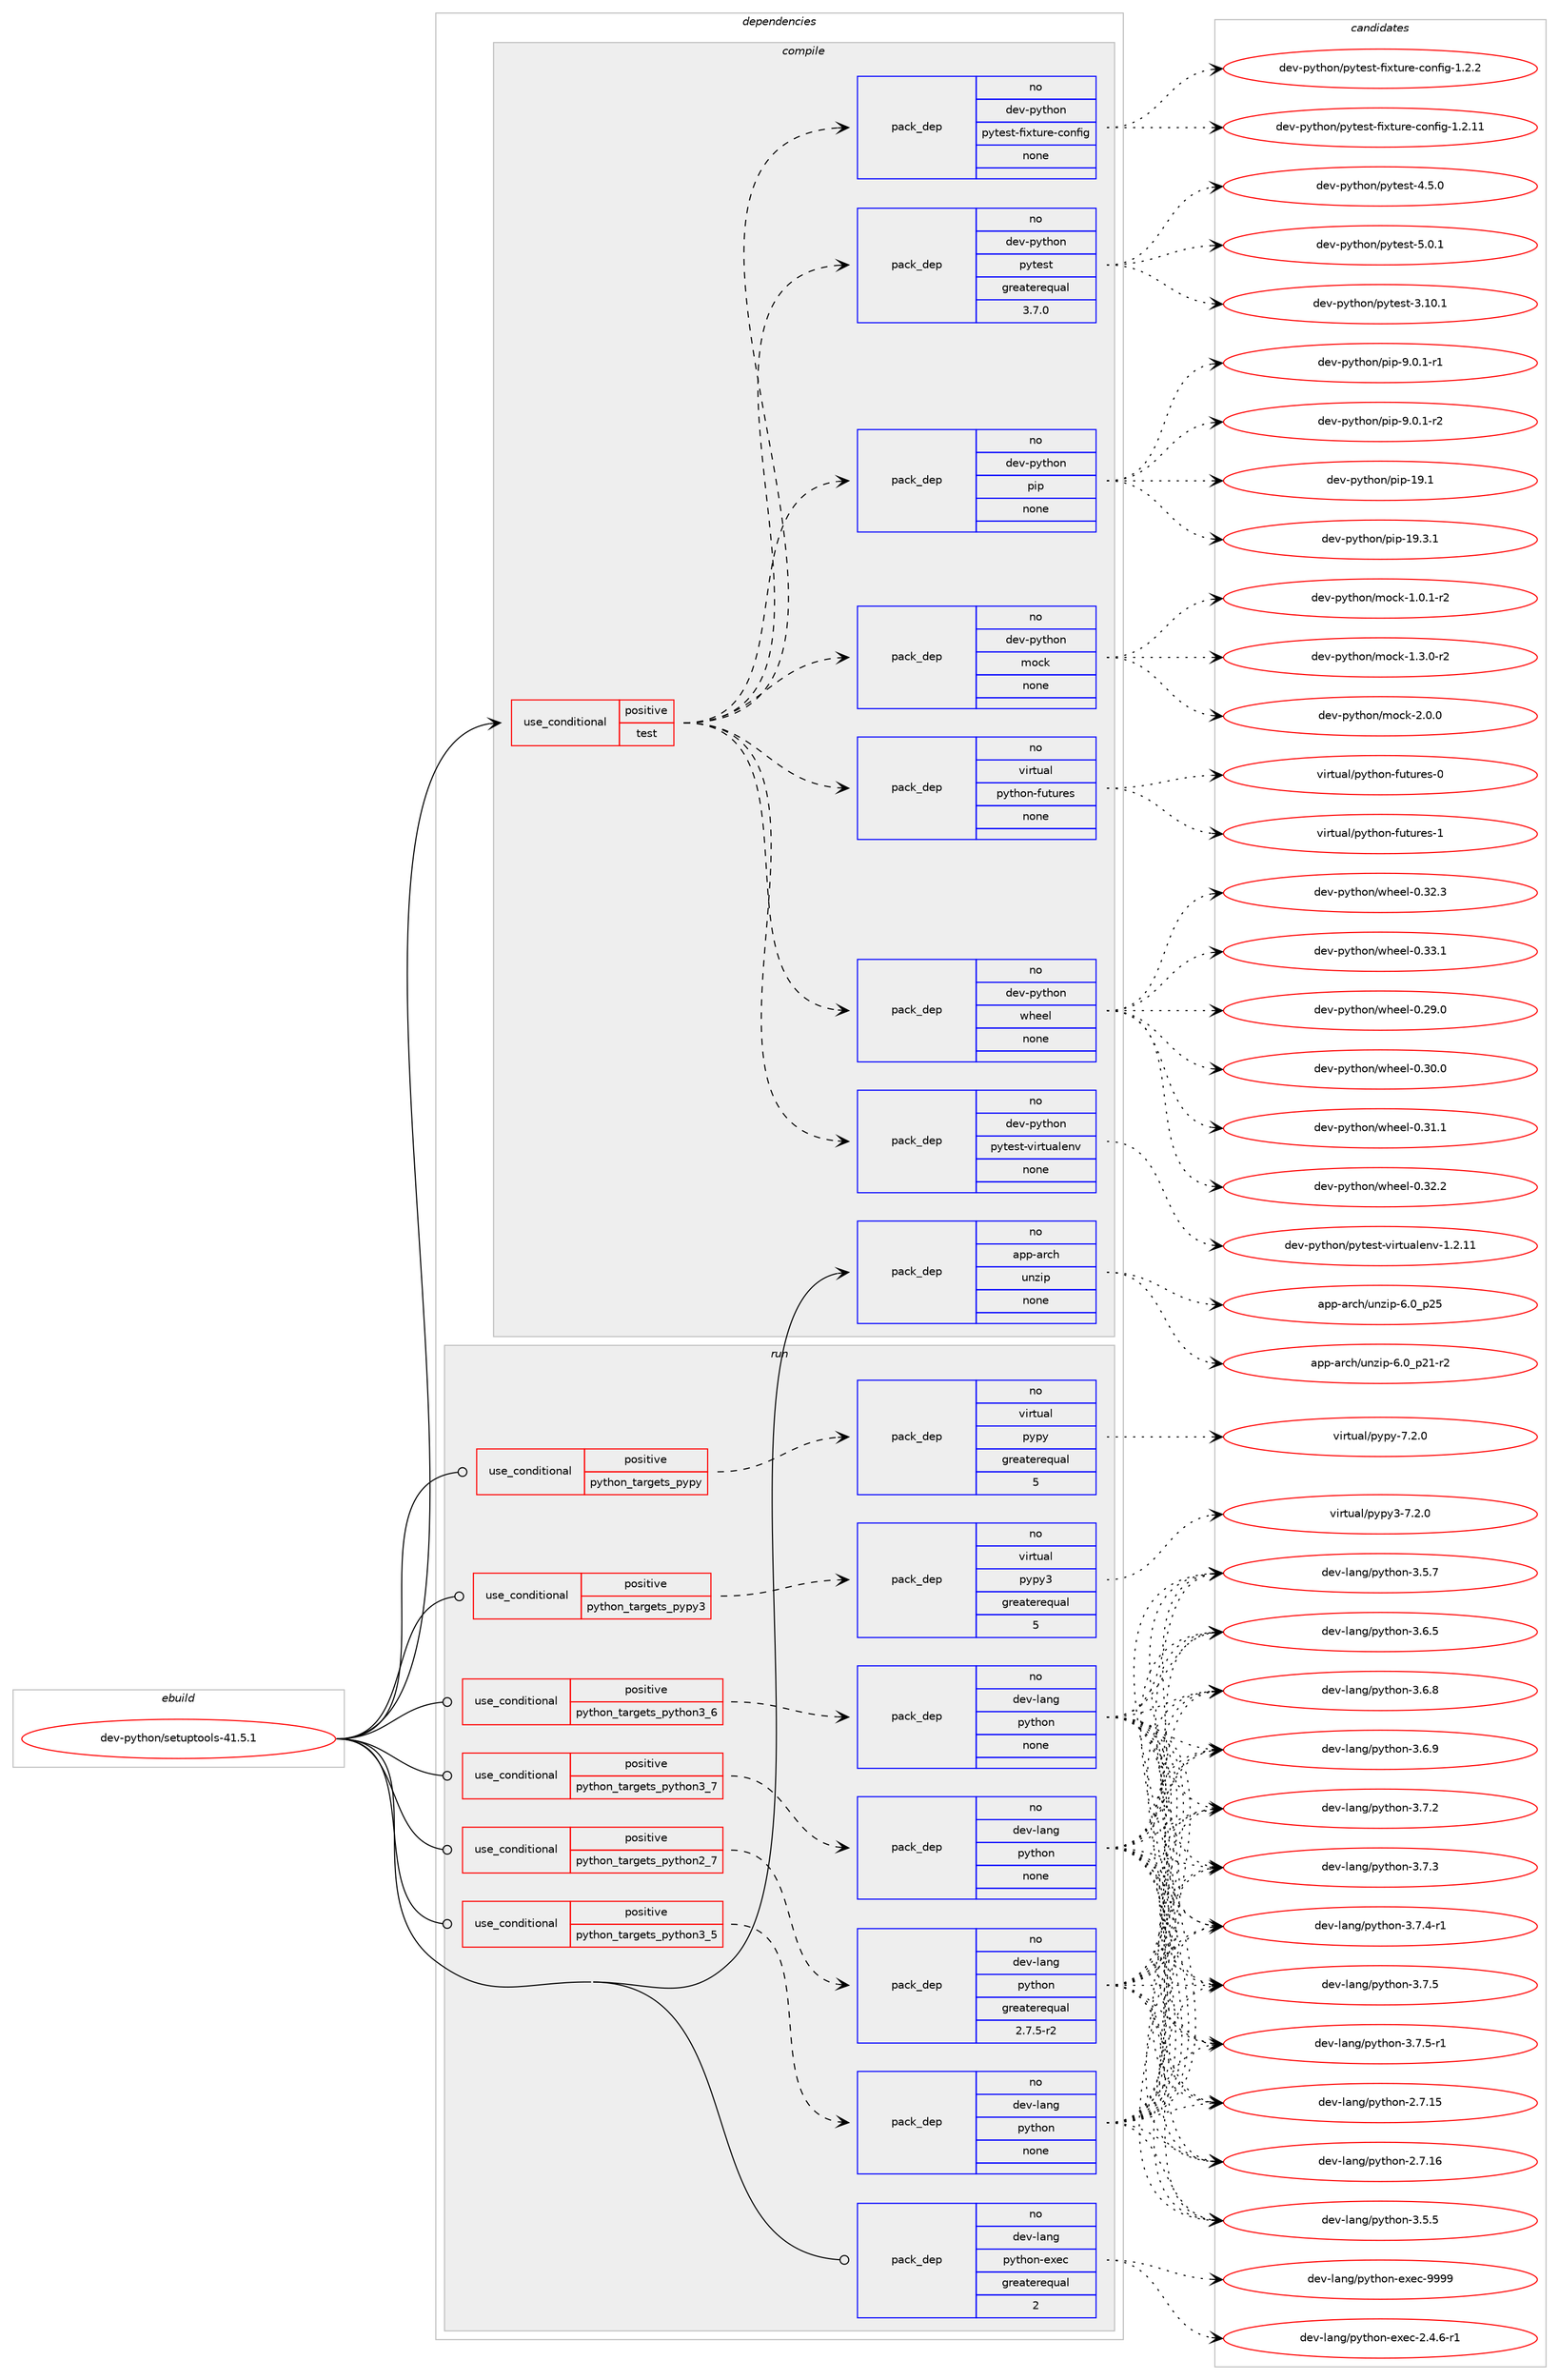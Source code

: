 digraph prolog {

# *************
# Graph options
# *************

newrank=true;
concentrate=true;
compound=true;
graph [rankdir=LR,fontname=Helvetica,fontsize=10,ranksep=1.5];#, ranksep=2.5, nodesep=0.2];
edge  [arrowhead=vee];
node  [fontname=Helvetica,fontsize=10];

# **********
# The ebuild
# **********

subgraph cluster_leftcol {
color=gray;
rank=same;
label=<<i>ebuild</i>>;
id [label="dev-python/setuptools-41.5.1", color=red, width=4, href="../dev-python/setuptools-41.5.1.svg"];
}

# ****************
# The dependencies
# ****************

subgraph cluster_midcol {
color=gray;
label=<<i>dependencies</i>>;
subgraph cluster_compile {
fillcolor="#eeeeee";
style=filled;
label=<<i>compile</i>>;
subgraph cond149249 {
dependency636960 [label=<<TABLE BORDER="0" CELLBORDER="1" CELLSPACING="0" CELLPADDING="4"><TR><TD ROWSPAN="3" CELLPADDING="10">use_conditional</TD></TR><TR><TD>positive</TD></TR><TR><TD>test</TD></TR></TABLE>>, shape=none, color=red];
subgraph pack475830 {
dependency636961 [label=<<TABLE BORDER="0" CELLBORDER="1" CELLSPACING="0" CELLPADDING="4" WIDTH="220"><TR><TD ROWSPAN="6" CELLPADDING="30">pack_dep</TD></TR><TR><TD WIDTH="110">no</TD></TR><TR><TD>dev-python</TD></TR><TR><TD>mock</TD></TR><TR><TD>none</TD></TR><TR><TD></TD></TR></TABLE>>, shape=none, color=blue];
}
dependency636960:e -> dependency636961:w [weight=20,style="dashed",arrowhead="vee"];
subgraph pack475831 {
dependency636962 [label=<<TABLE BORDER="0" CELLBORDER="1" CELLSPACING="0" CELLPADDING="4" WIDTH="220"><TR><TD ROWSPAN="6" CELLPADDING="30">pack_dep</TD></TR><TR><TD WIDTH="110">no</TD></TR><TR><TD>dev-python</TD></TR><TR><TD>pip</TD></TR><TR><TD>none</TD></TR><TR><TD></TD></TR></TABLE>>, shape=none, color=blue];
}
dependency636960:e -> dependency636962:w [weight=20,style="dashed",arrowhead="vee"];
subgraph pack475832 {
dependency636963 [label=<<TABLE BORDER="0" CELLBORDER="1" CELLSPACING="0" CELLPADDING="4" WIDTH="220"><TR><TD ROWSPAN="6" CELLPADDING="30">pack_dep</TD></TR><TR><TD WIDTH="110">no</TD></TR><TR><TD>dev-python</TD></TR><TR><TD>pytest</TD></TR><TR><TD>greaterequal</TD></TR><TR><TD>3.7.0</TD></TR></TABLE>>, shape=none, color=blue];
}
dependency636960:e -> dependency636963:w [weight=20,style="dashed",arrowhead="vee"];
subgraph pack475833 {
dependency636964 [label=<<TABLE BORDER="0" CELLBORDER="1" CELLSPACING="0" CELLPADDING="4" WIDTH="220"><TR><TD ROWSPAN="6" CELLPADDING="30">pack_dep</TD></TR><TR><TD WIDTH="110">no</TD></TR><TR><TD>dev-python</TD></TR><TR><TD>pytest-fixture-config</TD></TR><TR><TD>none</TD></TR><TR><TD></TD></TR></TABLE>>, shape=none, color=blue];
}
dependency636960:e -> dependency636964:w [weight=20,style="dashed",arrowhead="vee"];
subgraph pack475834 {
dependency636965 [label=<<TABLE BORDER="0" CELLBORDER="1" CELLSPACING="0" CELLPADDING="4" WIDTH="220"><TR><TD ROWSPAN="6" CELLPADDING="30">pack_dep</TD></TR><TR><TD WIDTH="110">no</TD></TR><TR><TD>dev-python</TD></TR><TR><TD>pytest-virtualenv</TD></TR><TR><TD>none</TD></TR><TR><TD></TD></TR></TABLE>>, shape=none, color=blue];
}
dependency636960:e -> dependency636965:w [weight=20,style="dashed",arrowhead="vee"];
subgraph pack475835 {
dependency636966 [label=<<TABLE BORDER="0" CELLBORDER="1" CELLSPACING="0" CELLPADDING="4" WIDTH="220"><TR><TD ROWSPAN="6" CELLPADDING="30">pack_dep</TD></TR><TR><TD WIDTH="110">no</TD></TR><TR><TD>dev-python</TD></TR><TR><TD>wheel</TD></TR><TR><TD>none</TD></TR><TR><TD></TD></TR></TABLE>>, shape=none, color=blue];
}
dependency636960:e -> dependency636966:w [weight=20,style="dashed",arrowhead="vee"];
subgraph pack475836 {
dependency636967 [label=<<TABLE BORDER="0" CELLBORDER="1" CELLSPACING="0" CELLPADDING="4" WIDTH="220"><TR><TD ROWSPAN="6" CELLPADDING="30">pack_dep</TD></TR><TR><TD WIDTH="110">no</TD></TR><TR><TD>virtual</TD></TR><TR><TD>python-futures</TD></TR><TR><TD>none</TD></TR><TR><TD></TD></TR></TABLE>>, shape=none, color=blue];
}
dependency636960:e -> dependency636967:w [weight=20,style="dashed",arrowhead="vee"];
}
id:e -> dependency636960:w [weight=20,style="solid",arrowhead="vee"];
subgraph pack475837 {
dependency636968 [label=<<TABLE BORDER="0" CELLBORDER="1" CELLSPACING="0" CELLPADDING="4" WIDTH="220"><TR><TD ROWSPAN="6" CELLPADDING="30">pack_dep</TD></TR><TR><TD WIDTH="110">no</TD></TR><TR><TD>app-arch</TD></TR><TR><TD>unzip</TD></TR><TR><TD>none</TD></TR><TR><TD></TD></TR></TABLE>>, shape=none, color=blue];
}
id:e -> dependency636968:w [weight=20,style="solid",arrowhead="vee"];
}
subgraph cluster_compileandrun {
fillcolor="#eeeeee";
style=filled;
label=<<i>compile and run</i>>;
}
subgraph cluster_run {
fillcolor="#eeeeee";
style=filled;
label=<<i>run</i>>;
subgraph cond149250 {
dependency636969 [label=<<TABLE BORDER="0" CELLBORDER="1" CELLSPACING="0" CELLPADDING="4"><TR><TD ROWSPAN="3" CELLPADDING="10">use_conditional</TD></TR><TR><TD>positive</TD></TR><TR><TD>python_targets_pypy</TD></TR></TABLE>>, shape=none, color=red];
subgraph pack475838 {
dependency636970 [label=<<TABLE BORDER="0" CELLBORDER="1" CELLSPACING="0" CELLPADDING="4" WIDTH="220"><TR><TD ROWSPAN="6" CELLPADDING="30">pack_dep</TD></TR><TR><TD WIDTH="110">no</TD></TR><TR><TD>virtual</TD></TR><TR><TD>pypy</TD></TR><TR><TD>greaterequal</TD></TR><TR><TD>5</TD></TR></TABLE>>, shape=none, color=blue];
}
dependency636969:e -> dependency636970:w [weight=20,style="dashed",arrowhead="vee"];
}
id:e -> dependency636969:w [weight=20,style="solid",arrowhead="odot"];
subgraph cond149251 {
dependency636971 [label=<<TABLE BORDER="0" CELLBORDER="1" CELLSPACING="0" CELLPADDING="4"><TR><TD ROWSPAN="3" CELLPADDING="10">use_conditional</TD></TR><TR><TD>positive</TD></TR><TR><TD>python_targets_pypy3</TD></TR></TABLE>>, shape=none, color=red];
subgraph pack475839 {
dependency636972 [label=<<TABLE BORDER="0" CELLBORDER="1" CELLSPACING="0" CELLPADDING="4" WIDTH="220"><TR><TD ROWSPAN="6" CELLPADDING="30">pack_dep</TD></TR><TR><TD WIDTH="110">no</TD></TR><TR><TD>virtual</TD></TR><TR><TD>pypy3</TD></TR><TR><TD>greaterequal</TD></TR><TR><TD>5</TD></TR></TABLE>>, shape=none, color=blue];
}
dependency636971:e -> dependency636972:w [weight=20,style="dashed",arrowhead="vee"];
}
id:e -> dependency636971:w [weight=20,style="solid",arrowhead="odot"];
subgraph cond149252 {
dependency636973 [label=<<TABLE BORDER="0" CELLBORDER="1" CELLSPACING="0" CELLPADDING="4"><TR><TD ROWSPAN="3" CELLPADDING="10">use_conditional</TD></TR><TR><TD>positive</TD></TR><TR><TD>python_targets_python2_7</TD></TR></TABLE>>, shape=none, color=red];
subgraph pack475840 {
dependency636974 [label=<<TABLE BORDER="0" CELLBORDER="1" CELLSPACING="0" CELLPADDING="4" WIDTH="220"><TR><TD ROWSPAN="6" CELLPADDING="30">pack_dep</TD></TR><TR><TD WIDTH="110">no</TD></TR><TR><TD>dev-lang</TD></TR><TR><TD>python</TD></TR><TR><TD>greaterequal</TD></TR><TR><TD>2.7.5-r2</TD></TR></TABLE>>, shape=none, color=blue];
}
dependency636973:e -> dependency636974:w [weight=20,style="dashed",arrowhead="vee"];
}
id:e -> dependency636973:w [weight=20,style="solid",arrowhead="odot"];
subgraph cond149253 {
dependency636975 [label=<<TABLE BORDER="0" CELLBORDER="1" CELLSPACING="0" CELLPADDING="4"><TR><TD ROWSPAN="3" CELLPADDING="10">use_conditional</TD></TR><TR><TD>positive</TD></TR><TR><TD>python_targets_python3_5</TD></TR></TABLE>>, shape=none, color=red];
subgraph pack475841 {
dependency636976 [label=<<TABLE BORDER="0" CELLBORDER="1" CELLSPACING="0" CELLPADDING="4" WIDTH="220"><TR><TD ROWSPAN="6" CELLPADDING="30">pack_dep</TD></TR><TR><TD WIDTH="110">no</TD></TR><TR><TD>dev-lang</TD></TR><TR><TD>python</TD></TR><TR><TD>none</TD></TR><TR><TD></TD></TR></TABLE>>, shape=none, color=blue];
}
dependency636975:e -> dependency636976:w [weight=20,style="dashed",arrowhead="vee"];
}
id:e -> dependency636975:w [weight=20,style="solid",arrowhead="odot"];
subgraph cond149254 {
dependency636977 [label=<<TABLE BORDER="0" CELLBORDER="1" CELLSPACING="0" CELLPADDING="4"><TR><TD ROWSPAN="3" CELLPADDING="10">use_conditional</TD></TR><TR><TD>positive</TD></TR><TR><TD>python_targets_python3_6</TD></TR></TABLE>>, shape=none, color=red];
subgraph pack475842 {
dependency636978 [label=<<TABLE BORDER="0" CELLBORDER="1" CELLSPACING="0" CELLPADDING="4" WIDTH="220"><TR><TD ROWSPAN="6" CELLPADDING="30">pack_dep</TD></TR><TR><TD WIDTH="110">no</TD></TR><TR><TD>dev-lang</TD></TR><TR><TD>python</TD></TR><TR><TD>none</TD></TR><TR><TD></TD></TR></TABLE>>, shape=none, color=blue];
}
dependency636977:e -> dependency636978:w [weight=20,style="dashed",arrowhead="vee"];
}
id:e -> dependency636977:w [weight=20,style="solid",arrowhead="odot"];
subgraph cond149255 {
dependency636979 [label=<<TABLE BORDER="0" CELLBORDER="1" CELLSPACING="0" CELLPADDING="4"><TR><TD ROWSPAN="3" CELLPADDING="10">use_conditional</TD></TR><TR><TD>positive</TD></TR><TR><TD>python_targets_python3_7</TD></TR></TABLE>>, shape=none, color=red];
subgraph pack475843 {
dependency636980 [label=<<TABLE BORDER="0" CELLBORDER="1" CELLSPACING="0" CELLPADDING="4" WIDTH="220"><TR><TD ROWSPAN="6" CELLPADDING="30">pack_dep</TD></TR><TR><TD WIDTH="110">no</TD></TR><TR><TD>dev-lang</TD></TR><TR><TD>python</TD></TR><TR><TD>none</TD></TR><TR><TD></TD></TR></TABLE>>, shape=none, color=blue];
}
dependency636979:e -> dependency636980:w [weight=20,style="dashed",arrowhead="vee"];
}
id:e -> dependency636979:w [weight=20,style="solid",arrowhead="odot"];
subgraph pack475844 {
dependency636981 [label=<<TABLE BORDER="0" CELLBORDER="1" CELLSPACING="0" CELLPADDING="4" WIDTH="220"><TR><TD ROWSPAN="6" CELLPADDING="30">pack_dep</TD></TR><TR><TD WIDTH="110">no</TD></TR><TR><TD>dev-lang</TD></TR><TR><TD>python-exec</TD></TR><TR><TD>greaterequal</TD></TR><TR><TD>2</TD></TR></TABLE>>, shape=none, color=blue];
}
id:e -> dependency636981:w [weight=20,style="solid",arrowhead="odot"];
}
}

# **************
# The candidates
# **************

subgraph cluster_choices {
rank=same;
color=gray;
label=<<i>candidates</i>>;

subgraph choice475830 {
color=black;
nodesep=1;
choice1001011184511212111610411111047109111991074549464846494511450 [label="dev-python/mock-1.0.1-r2", color=red, width=4,href="../dev-python/mock-1.0.1-r2.svg"];
choice1001011184511212111610411111047109111991074549465146484511450 [label="dev-python/mock-1.3.0-r2", color=red, width=4,href="../dev-python/mock-1.3.0-r2.svg"];
choice100101118451121211161041111104710911199107455046484648 [label="dev-python/mock-2.0.0", color=red, width=4,href="../dev-python/mock-2.0.0.svg"];
dependency636961:e -> choice1001011184511212111610411111047109111991074549464846494511450:w [style=dotted,weight="100"];
dependency636961:e -> choice1001011184511212111610411111047109111991074549465146484511450:w [style=dotted,weight="100"];
dependency636961:e -> choice100101118451121211161041111104710911199107455046484648:w [style=dotted,weight="100"];
}
subgraph choice475831 {
color=black;
nodesep=1;
choice10010111845112121116104111110471121051124549574649 [label="dev-python/pip-19.1", color=red, width=4,href="../dev-python/pip-19.1.svg"];
choice100101118451121211161041111104711210511245495746514649 [label="dev-python/pip-19.3.1", color=red, width=4,href="../dev-python/pip-19.3.1.svg"];
choice10010111845112121116104111110471121051124557464846494511449 [label="dev-python/pip-9.0.1-r1", color=red, width=4,href="../dev-python/pip-9.0.1-r1.svg"];
choice10010111845112121116104111110471121051124557464846494511450 [label="dev-python/pip-9.0.1-r2", color=red, width=4,href="../dev-python/pip-9.0.1-r2.svg"];
dependency636962:e -> choice10010111845112121116104111110471121051124549574649:w [style=dotted,weight="100"];
dependency636962:e -> choice100101118451121211161041111104711210511245495746514649:w [style=dotted,weight="100"];
dependency636962:e -> choice10010111845112121116104111110471121051124557464846494511449:w [style=dotted,weight="100"];
dependency636962:e -> choice10010111845112121116104111110471121051124557464846494511450:w [style=dotted,weight="100"];
}
subgraph choice475832 {
color=black;
nodesep=1;
choice100101118451121211161041111104711212111610111511645514649484649 [label="dev-python/pytest-3.10.1", color=red, width=4,href="../dev-python/pytest-3.10.1.svg"];
choice1001011184511212111610411111047112121116101115116455246534648 [label="dev-python/pytest-4.5.0", color=red, width=4,href="../dev-python/pytest-4.5.0.svg"];
choice1001011184511212111610411111047112121116101115116455346484649 [label="dev-python/pytest-5.0.1", color=red, width=4,href="../dev-python/pytest-5.0.1.svg"];
dependency636963:e -> choice100101118451121211161041111104711212111610111511645514649484649:w [style=dotted,weight="100"];
dependency636963:e -> choice1001011184511212111610411111047112121116101115116455246534648:w [style=dotted,weight="100"];
dependency636963:e -> choice1001011184511212111610411111047112121116101115116455346484649:w [style=dotted,weight="100"];
}
subgraph choice475833 {
color=black;
nodesep=1;
choice100101118451121211161041111104711212111610111511645102105120116117114101459911111010210510345494650464949 [label="dev-python/pytest-fixture-config-1.2.11", color=red, width=4,href="../dev-python/pytest-fixture-config-1.2.11.svg"];
choice1001011184511212111610411111047112121116101115116451021051201161171141014599111110102105103454946504650 [label="dev-python/pytest-fixture-config-1.2.2", color=red, width=4,href="../dev-python/pytest-fixture-config-1.2.2.svg"];
dependency636964:e -> choice100101118451121211161041111104711212111610111511645102105120116117114101459911111010210510345494650464949:w [style=dotted,weight="100"];
dependency636964:e -> choice1001011184511212111610411111047112121116101115116451021051201161171141014599111110102105103454946504650:w [style=dotted,weight="100"];
}
subgraph choice475834 {
color=black;
nodesep=1;
choice1001011184511212111610411111047112121116101115116451181051141161179710810111011845494650464949 [label="dev-python/pytest-virtualenv-1.2.11", color=red, width=4,href="../dev-python/pytest-virtualenv-1.2.11.svg"];
dependency636965:e -> choice1001011184511212111610411111047112121116101115116451181051141161179710810111011845494650464949:w [style=dotted,weight="100"];
}
subgraph choice475835 {
color=black;
nodesep=1;
choice100101118451121211161041111104711910410110110845484650574648 [label="dev-python/wheel-0.29.0", color=red, width=4,href="../dev-python/wheel-0.29.0.svg"];
choice100101118451121211161041111104711910410110110845484651484648 [label="dev-python/wheel-0.30.0", color=red, width=4,href="../dev-python/wheel-0.30.0.svg"];
choice100101118451121211161041111104711910410110110845484651494649 [label="dev-python/wheel-0.31.1", color=red, width=4,href="../dev-python/wheel-0.31.1.svg"];
choice100101118451121211161041111104711910410110110845484651504650 [label="dev-python/wheel-0.32.2", color=red, width=4,href="../dev-python/wheel-0.32.2.svg"];
choice100101118451121211161041111104711910410110110845484651504651 [label="dev-python/wheel-0.32.3", color=red, width=4,href="../dev-python/wheel-0.32.3.svg"];
choice100101118451121211161041111104711910410110110845484651514649 [label="dev-python/wheel-0.33.1", color=red, width=4,href="../dev-python/wheel-0.33.1.svg"];
dependency636966:e -> choice100101118451121211161041111104711910410110110845484650574648:w [style=dotted,weight="100"];
dependency636966:e -> choice100101118451121211161041111104711910410110110845484651484648:w [style=dotted,weight="100"];
dependency636966:e -> choice100101118451121211161041111104711910410110110845484651494649:w [style=dotted,weight="100"];
dependency636966:e -> choice100101118451121211161041111104711910410110110845484651504650:w [style=dotted,weight="100"];
dependency636966:e -> choice100101118451121211161041111104711910410110110845484651504651:w [style=dotted,weight="100"];
dependency636966:e -> choice100101118451121211161041111104711910410110110845484651514649:w [style=dotted,weight="100"];
}
subgraph choice475836 {
color=black;
nodesep=1;
choice1181051141161179710847112121116104111110451021171161171141011154548 [label="virtual/python-futures-0", color=red, width=4,href="../virtual/python-futures-0.svg"];
choice1181051141161179710847112121116104111110451021171161171141011154549 [label="virtual/python-futures-1", color=red, width=4,href="../virtual/python-futures-1.svg"];
dependency636967:e -> choice1181051141161179710847112121116104111110451021171161171141011154548:w [style=dotted,weight="100"];
dependency636967:e -> choice1181051141161179710847112121116104111110451021171161171141011154549:w [style=dotted,weight="100"];
}
subgraph choice475837 {
color=black;
nodesep=1;
choice9711211245971149910447117110122105112455446489511250494511450 [label="app-arch/unzip-6.0_p21-r2", color=red, width=4,href="../app-arch/unzip-6.0_p21-r2.svg"];
choice971121124597114991044711711012210511245544648951125053 [label="app-arch/unzip-6.0_p25", color=red, width=4,href="../app-arch/unzip-6.0_p25.svg"];
dependency636968:e -> choice9711211245971149910447117110122105112455446489511250494511450:w [style=dotted,weight="100"];
dependency636968:e -> choice971121124597114991044711711012210511245544648951125053:w [style=dotted,weight="100"];
}
subgraph choice475838 {
color=black;
nodesep=1;
choice1181051141161179710847112121112121455546504648 [label="virtual/pypy-7.2.0", color=red, width=4,href="../virtual/pypy-7.2.0.svg"];
dependency636970:e -> choice1181051141161179710847112121112121455546504648:w [style=dotted,weight="100"];
}
subgraph choice475839 {
color=black;
nodesep=1;
choice118105114116117971084711212111212151455546504648 [label="virtual/pypy3-7.2.0", color=red, width=4,href="../virtual/pypy3-7.2.0.svg"];
dependency636972:e -> choice118105114116117971084711212111212151455546504648:w [style=dotted,weight="100"];
}
subgraph choice475840 {
color=black;
nodesep=1;
choice10010111845108971101034711212111610411111045504655464953 [label="dev-lang/python-2.7.15", color=red, width=4,href="../dev-lang/python-2.7.15.svg"];
choice10010111845108971101034711212111610411111045504655464954 [label="dev-lang/python-2.7.16", color=red, width=4,href="../dev-lang/python-2.7.16.svg"];
choice100101118451089711010347112121116104111110455146534653 [label="dev-lang/python-3.5.5", color=red, width=4,href="../dev-lang/python-3.5.5.svg"];
choice100101118451089711010347112121116104111110455146534655 [label="dev-lang/python-3.5.7", color=red, width=4,href="../dev-lang/python-3.5.7.svg"];
choice100101118451089711010347112121116104111110455146544653 [label="dev-lang/python-3.6.5", color=red, width=4,href="../dev-lang/python-3.6.5.svg"];
choice100101118451089711010347112121116104111110455146544656 [label="dev-lang/python-3.6.8", color=red, width=4,href="../dev-lang/python-3.6.8.svg"];
choice100101118451089711010347112121116104111110455146544657 [label="dev-lang/python-3.6.9", color=red, width=4,href="../dev-lang/python-3.6.9.svg"];
choice100101118451089711010347112121116104111110455146554650 [label="dev-lang/python-3.7.2", color=red, width=4,href="../dev-lang/python-3.7.2.svg"];
choice100101118451089711010347112121116104111110455146554651 [label="dev-lang/python-3.7.3", color=red, width=4,href="../dev-lang/python-3.7.3.svg"];
choice1001011184510897110103471121211161041111104551465546524511449 [label="dev-lang/python-3.7.4-r1", color=red, width=4,href="../dev-lang/python-3.7.4-r1.svg"];
choice100101118451089711010347112121116104111110455146554653 [label="dev-lang/python-3.7.5", color=red, width=4,href="../dev-lang/python-3.7.5.svg"];
choice1001011184510897110103471121211161041111104551465546534511449 [label="dev-lang/python-3.7.5-r1", color=red, width=4,href="../dev-lang/python-3.7.5-r1.svg"];
dependency636974:e -> choice10010111845108971101034711212111610411111045504655464953:w [style=dotted,weight="100"];
dependency636974:e -> choice10010111845108971101034711212111610411111045504655464954:w [style=dotted,weight="100"];
dependency636974:e -> choice100101118451089711010347112121116104111110455146534653:w [style=dotted,weight="100"];
dependency636974:e -> choice100101118451089711010347112121116104111110455146534655:w [style=dotted,weight="100"];
dependency636974:e -> choice100101118451089711010347112121116104111110455146544653:w [style=dotted,weight="100"];
dependency636974:e -> choice100101118451089711010347112121116104111110455146544656:w [style=dotted,weight="100"];
dependency636974:e -> choice100101118451089711010347112121116104111110455146544657:w [style=dotted,weight="100"];
dependency636974:e -> choice100101118451089711010347112121116104111110455146554650:w [style=dotted,weight="100"];
dependency636974:e -> choice100101118451089711010347112121116104111110455146554651:w [style=dotted,weight="100"];
dependency636974:e -> choice1001011184510897110103471121211161041111104551465546524511449:w [style=dotted,weight="100"];
dependency636974:e -> choice100101118451089711010347112121116104111110455146554653:w [style=dotted,weight="100"];
dependency636974:e -> choice1001011184510897110103471121211161041111104551465546534511449:w [style=dotted,weight="100"];
}
subgraph choice475841 {
color=black;
nodesep=1;
choice10010111845108971101034711212111610411111045504655464953 [label="dev-lang/python-2.7.15", color=red, width=4,href="../dev-lang/python-2.7.15.svg"];
choice10010111845108971101034711212111610411111045504655464954 [label="dev-lang/python-2.7.16", color=red, width=4,href="../dev-lang/python-2.7.16.svg"];
choice100101118451089711010347112121116104111110455146534653 [label="dev-lang/python-3.5.5", color=red, width=4,href="../dev-lang/python-3.5.5.svg"];
choice100101118451089711010347112121116104111110455146534655 [label="dev-lang/python-3.5.7", color=red, width=4,href="../dev-lang/python-3.5.7.svg"];
choice100101118451089711010347112121116104111110455146544653 [label="dev-lang/python-3.6.5", color=red, width=4,href="../dev-lang/python-3.6.5.svg"];
choice100101118451089711010347112121116104111110455146544656 [label="dev-lang/python-3.6.8", color=red, width=4,href="../dev-lang/python-3.6.8.svg"];
choice100101118451089711010347112121116104111110455146544657 [label="dev-lang/python-3.6.9", color=red, width=4,href="../dev-lang/python-3.6.9.svg"];
choice100101118451089711010347112121116104111110455146554650 [label="dev-lang/python-3.7.2", color=red, width=4,href="../dev-lang/python-3.7.2.svg"];
choice100101118451089711010347112121116104111110455146554651 [label="dev-lang/python-3.7.3", color=red, width=4,href="../dev-lang/python-3.7.3.svg"];
choice1001011184510897110103471121211161041111104551465546524511449 [label="dev-lang/python-3.7.4-r1", color=red, width=4,href="../dev-lang/python-3.7.4-r1.svg"];
choice100101118451089711010347112121116104111110455146554653 [label="dev-lang/python-3.7.5", color=red, width=4,href="../dev-lang/python-3.7.5.svg"];
choice1001011184510897110103471121211161041111104551465546534511449 [label="dev-lang/python-3.7.5-r1", color=red, width=4,href="../dev-lang/python-3.7.5-r1.svg"];
dependency636976:e -> choice10010111845108971101034711212111610411111045504655464953:w [style=dotted,weight="100"];
dependency636976:e -> choice10010111845108971101034711212111610411111045504655464954:w [style=dotted,weight="100"];
dependency636976:e -> choice100101118451089711010347112121116104111110455146534653:w [style=dotted,weight="100"];
dependency636976:e -> choice100101118451089711010347112121116104111110455146534655:w [style=dotted,weight="100"];
dependency636976:e -> choice100101118451089711010347112121116104111110455146544653:w [style=dotted,weight="100"];
dependency636976:e -> choice100101118451089711010347112121116104111110455146544656:w [style=dotted,weight="100"];
dependency636976:e -> choice100101118451089711010347112121116104111110455146544657:w [style=dotted,weight="100"];
dependency636976:e -> choice100101118451089711010347112121116104111110455146554650:w [style=dotted,weight="100"];
dependency636976:e -> choice100101118451089711010347112121116104111110455146554651:w [style=dotted,weight="100"];
dependency636976:e -> choice1001011184510897110103471121211161041111104551465546524511449:w [style=dotted,weight="100"];
dependency636976:e -> choice100101118451089711010347112121116104111110455146554653:w [style=dotted,weight="100"];
dependency636976:e -> choice1001011184510897110103471121211161041111104551465546534511449:w [style=dotted,weight="100"];
}
subgraph choice475842 {
color=black;
nodesep=1;
choice10010111845108971101034711212111610411111045504655464953 [label="dev-lang/python-2.7.15", color=red, width=4,href="../dev-lang/python-2.7.15.svg"];
choice10010111845108971101034711212111610411111045504655464954 [label="dev-lang/python-2.7.16", color=red, width=4,href="../dev-lang/python-2.7.16.svg"];
choice100101118451089711010347112121116104111110455146534653 [label="dev-lang/python-3.5.5", color=red, width=4,href="../dev-lang/python-3.5.5.svg"];
choice100101118451089711010347112121116104111110455146534655 [label="dev-lang/python-3.5.7", color=red, width=4,href="../dev-lang/python-3.5.7.svg"];
choice100101118451089711010347112121116104111110455146544653 [label="dev-lang/python-3.6.5", color=red, width=4,href="../dev-lang/python-3.6.5.svg"];
choice100101118451089711010347112121116104111110455146544656 [label="dev-lang/python-3.6.8", color=red, width=4,href="../dev-lang/python-3.6.8.svg"];
choice100101118451089711010347112121116104111110455146544657 [label="dev-lang/python-3.6.9", color=red, width=4,href="../dev-lang/python-3.6.9.svg"];
choice100101118451089711010347112121116104111110455146554650 [label="dev-lang/python-3.7.2", color=red, width=4,href="../dev-lang/python-3.7.2.svg"];
choice100101118451089711010347112121116104111110455146554651 [label="dev-lang/python-3.7.3", color=red, width=4,href="../dev-lang/python-3.7.3.svg"];
choice1001011184510897110103471121211161041111104551465546524511449 [label="dev-lang/python-3.7.4-r1", color=red, width=4,href="../dev-lang/python-3.7.4-r1.svg"];
choice100101118451089711010347112121116104111110455146554653 [label="dev-lang/python-3.7.5", color=red, width=4,href="../dev-lang/python-3.7.5.svg"];
choice1001011184510897110103471121211161041111104551465546534511449 [label="dev-lang/python-3.7.5-r1", color=red, width=4,href="../dev-lang/python-3.7.5-r1.svg"];
dependency636978:e -> choice10010111845108971101034711212111610411111045504655464953:w [style=dotted,weight="100"];
dependency636978:e -> choice10010111845108971101034711212111610411111045504655464954:w [style=dotted,weight="100"];
dependency636978:e -> choice100101118451089711010347112121116104111110455146534653:w [style=dotted,weight="100"];
dependency636978:e -> choice100101118451089711010347112121116104111110455146534655:w [style=dotted,weight="100"];
dependency636978:e -> choice100101118451089711010347112121116104111110455146544653:w [style=dotted,weight="100"];
dependency636978:e -> choice100101118451089711010347112121116104111110455146544656:w [style=dotted,weight="100"];
dependency636978:e -> choice100101118451089711010347112121116104111110455146544657:w [style=dotted,weight="100"];
dependency636978:e -> choice100101118451089711010347112121116104111110455146554650:w [style=dotted,weight="100"];
dependency636978:e -> choice100101118451089711010347112121116104111110455146554651:w [style=dotted,weight="100"];
dependency636978:e -> choice1001011184510897110103471121211161041111104551465546524511449:w [style=dotted,weight="100"];
dependency636978:e -> choice100101118451089711010347112121116104111110455146554653:w [style=dotted,weight="100"];
dependency636978:e -> choice1001011184510897110103471121211161041111104551465546534511449:w [style=dotted,weight="100"];
}
subgraph choice475843 {
color=black;
nodesep=1;
choice10010111845108971101034711212111610411111045504655464953 [label="dev-lang/python-2.7.15", color=red, width=4,href="../dev-lang/python-2.7.15.svg"];
choice10010111845108971101034711212111610411111045504655464954 [label="dev-lang/python-2.7.16", color=red, width=4,href="../dev-lang/python-2.7.16.svg"];
choice100101118451089711010347112121116104111110455146534653 [label="dev-lang/python-3.5.5", color=red, width=4,href="../dev-lang/python-3.5.5.svg"];
choice100101118451089711010347112121116104111110455146534655 [label="dev-lang/python-3.5.7", color=red, width=4,href="../dev-lang/python-3.5.7.svg"];
choice100101118451089711010347112121116104111110455146544653 [label="dev-lang/python-3.6.5", color=red, width=4,href="../dev-lang/python-3.6.5.svg"];
choice100101118451089711010347112121116104111110455146544656 [label="dev-lang/python-3.6.8", color=red, width=4,href="../dev-lang/python-3.6.8.svg"];
choice100101118451089711010347112121116104111110455146544657 [label="dev-lang/python-3.6.9", color=red, width=4,href="../dev-lang/python-3.6.9.svg"];
choice100101118451089711010347112121116104111110455146554650 [label="dev-lang/python-3.7.2", color=red, width=4,href="../dev-lang/python-3.7.2.svg"];
choice100101118451089711010347112121116104111110455146554651 [label="dev-lang/python-3.7.3", color=red, width=4,href="../dev-lang/python-3.7.3.svg"];
choice1001011184510897110103471121211161041111104551465546524511449 [label="dev-lang/python-3.7.4-r1", color=red, width=4,href="../dev-lang/python-3.7.4-r1.svg"];
choice100101118451089711010347112121116104111110455146554653 [label="dev-lang/python-3.7.5", color=red, width=4,href="../dev-lang/python-3.7.5.svg"];
choice1001011184510897110103471121211161041111104551465546534511449 [label="dev-lang/python-3.7.5-r1", color=red, width=4,href="../dev-lang/python-3.7.5-r1.svg"];
dependency636980:e -> choice10010111845108971101034711212111610411111045504655464953:w [style=dotted,weight="100"];
dependency636980:e -> choice10010111845108971101034711212111610411111045504655464954:w [style=dotted,weight="100"];
dependency636980:e -> choice100101118451089711010347112121116104111110455146534653:w [style=dotted,weight="100"];
dependency636980:e -> choice100101118451089711010347112121116104111110455146534655:w [style=dotted,weight="100"];
dependency636980:e -> choice100101118451089711010347112121116104111110455146544653:w [style=dotted,weight="100"];
dependency636980:e -> choice100101118451089711010347112121116104111110455146544656:w [style=dotted,weight="100"];
dependency636980:e -> choice100101118451089711010347112121116104111110455146544657:w [style=dotted,weight="100"];
dependency636980:e -> choice100101118451089711010347112121116104111110455146554650:w [style=dotted,weight="100"];
dependency636980:e -> choice100101118451089711010347112121116104111110455146554651:w [style=dotted,weight="100"];
dependency636980:e -> choice1001011184510897110103471121211161041111104551465546524511449:w [style=dotted,weight="100"];
dependency636980:e -> choice100101118451089711010347112121116104111110455146554653:w [style=dotted,weight="100"];
dependency636980:e -> choice1001011184510897110103471121211161041111104551465546534511449:w [style=dotted,weight="100"];
}
subgraph choice475844 {
color=black;
nodesep=1;
choice10010111845108971101034711212111610411111045101120101994550465246544511449 [label="dev-lang/python-exec-2.4.6-r1", color=red, width=4,href="../dev-lang/python-exec-2.4.6-r1.svg"];
choice10010111845108971101034711212111610411111045101120101994557575757 [label="dev-lang/python-exec-9999", color=red, width=4,href="../dev-lang/python-exec-9999.svg"];
dependency636981:e -> choice10010111845108971101034711212111610411111045101120101994550465246544511449:w [style=dotted,weight="100"];
dependency636981:e -> choice10010111845108971101034711212111610411111045101120101994557575757:w [style=dotted,weight="100"];
}
}

}
